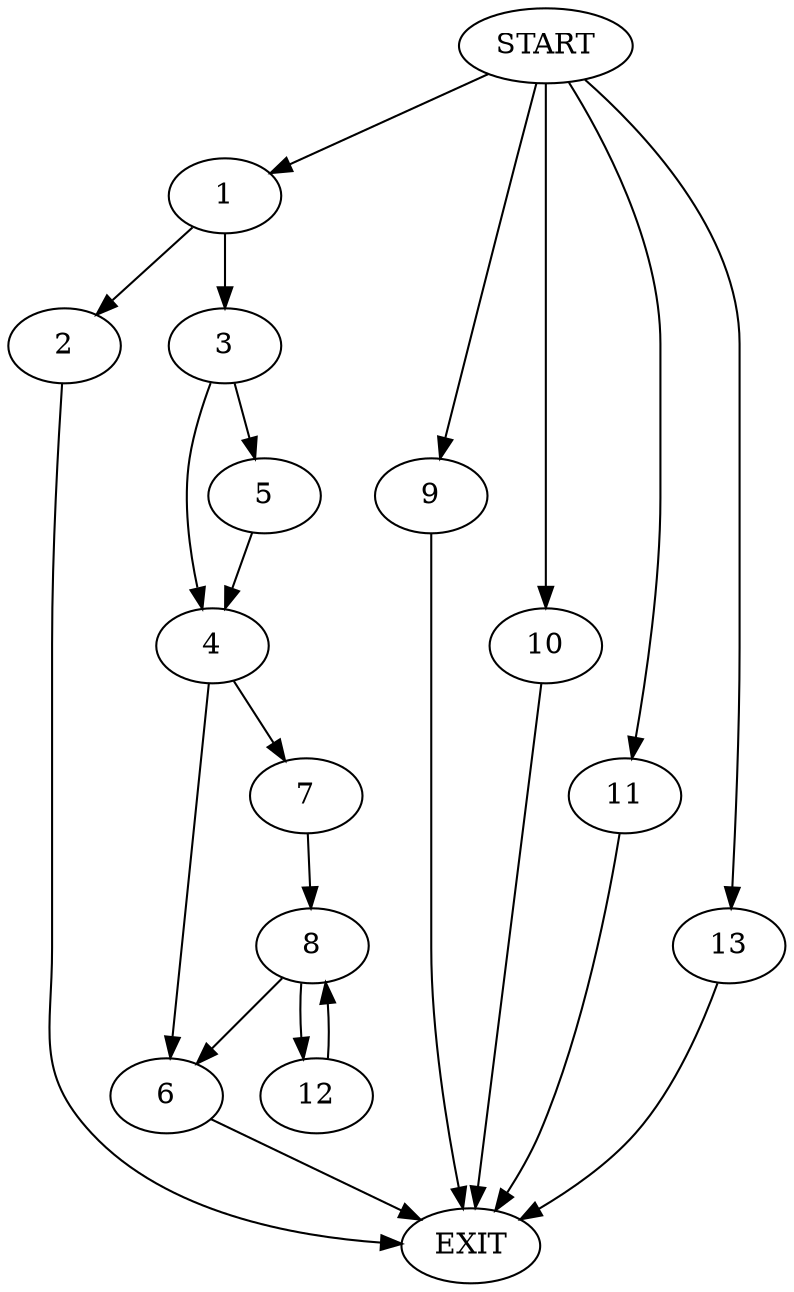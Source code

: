 digraph {
0 [label="START"]
14 [label="EXIT"]
0 -> 1
1 -> 2
1 -> 3
3 -> 4
3 -> 5
2 -> 14
5 -> 4
4 -> 6
4 -> 7
6 -> 14
7 -> 8
0 -> 9
9 -> 14
0 -> 10
10 -> 14
0 -> 11
11 -> 14
8 -> 12
8 -> 6
12 -> 8
0 -> 13
13 -> 14
}
